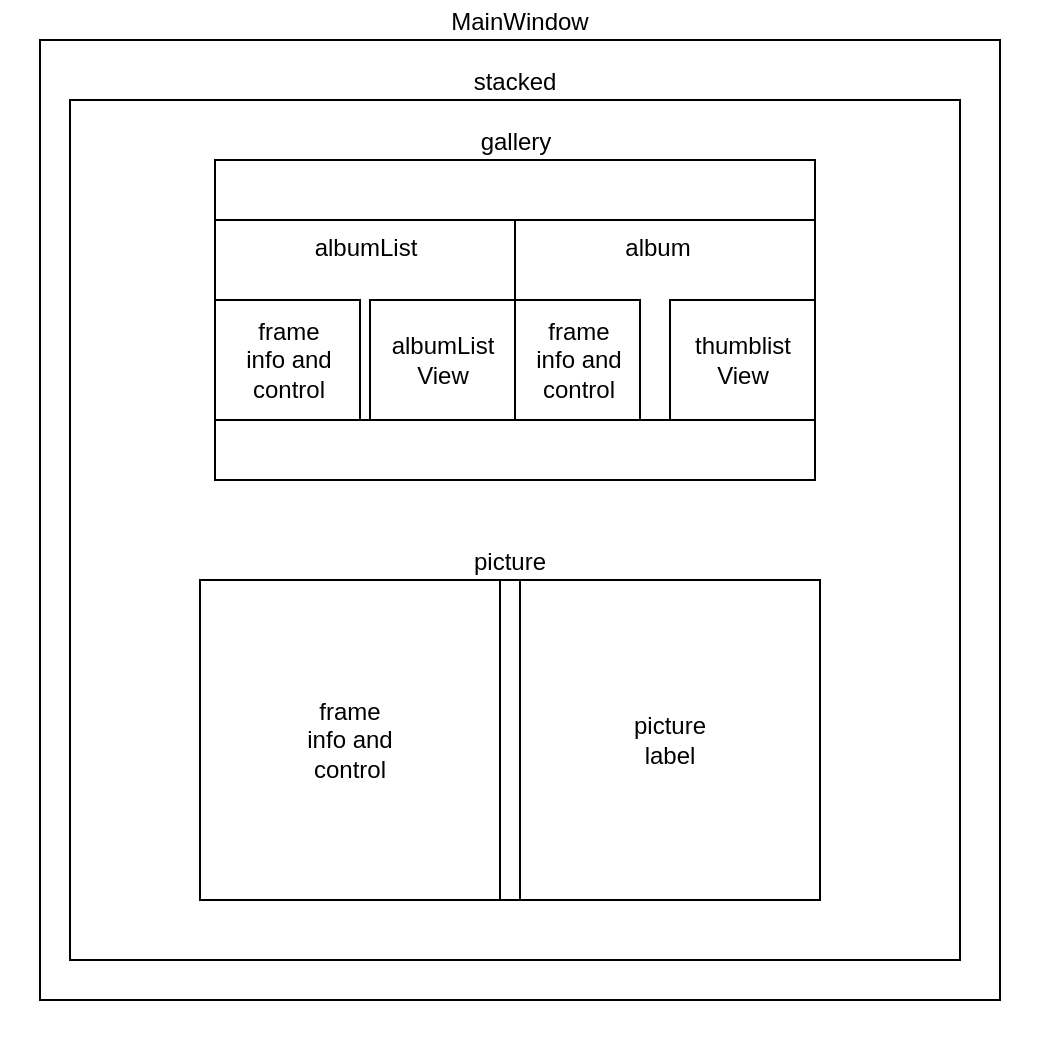 <mxfile version="22.0.8" type="github">
  <diagram name="Page-1" id="MPvFD_CSpWpx2nx-NXY_">
    <mxGraphModel dx="1213" dy="631" grid="1" gridSize="10" guides="1" tooltips="1" connect="1" arrows="1" fold="1" page="1" pageScale="1" pageWidth="827" pageHeight="1169" math="0" shadow="0">
      <root>
        <mxCell id="0" />
        <mxCell id="1" parent="0" />
        <mxCell id="hLIQjHfsMhH0FkPx-BCT-67" value="" style="group" parent="1" vertex="1" connectable="0">
          <mxGeometry x="30" y="180" width="520" height="520" as="geometry" />
        </mxCell>
        <mxCell id="hLIQjHfsMhH0FkPx-BCT-62" value="MainWindow" style="rounded=0;whiteSpace=wrap;html=1;verticalAlign=bottom;labelPosition=center;verticalLabelPosition=top;align=center;" parent="hLIQjHfsMhH0FkPx-BCT-67" vertex="1">
          <mxGeometry x="20" y="20" width="480" height="480" as="geometry" />
        </mxCell>
        <mxCell id="hLIQjHfsMhH0FkPx-BCT-65" value="stacked" style="rounded=0;whiteSpace=wrap;html=1;verticalAlign=bottom;labelPosition=center;verticalLabelPosition=top;align=center;" parent="hLIQjHfsMhH0FkPx-BCT-67" vertex="1">
          <mxGeometry x="35" y="50" width="445" height="430" as="geometry" />
        </mxCell>
        <mxCell id="hLIQjHfsMhH0FkPx-BCT-66" value="gallery" style="rounded=0;whiteSpace=wrap;html=1;labelPosition=center;verticalLabelPosition=top;align=center;verticalAlign=bottom;" parent="hLIQjHfsMhH0FkPx-BCT-67" vertex="1">
          <mxGeometry x="107.5" y="80" width="300" height="160" as="geometry" />
        </mxCell>
        <mxCell id="hLIQjHfsMhH0FkPx-BCT-69" value="album" style="rounded=0;whiteSpace=wrap;html=1;verticalAlign=top;" parent="hLIQjHfsMhH0FkPx-BCT-67" vertex="1">
          <mxGeometry x="250" y="110" width="157.5" height="100" as="geometry" />
        </mxCell>
        <mxCell id="hLIQjHfsMhH0FkPx-BCT-72" value="picture" style="rounded=0;whiteSpace=wrap;html=1;horizontal=1;verticalAlign=bottom;labelPosition=center;verticalLabelPosition=top;align=center;" parent="hLIQjHfsMhH0FkPx-BCT-67" vertex="1">
          <mxGeometry x="100" y="290" width="310" height="160" as="geometry" />
        </mxCell>
        <mxCell id="hLIQjHfsMhH0FkPx-BCT-74" value="picture&#xa;label" style="rounded=0;whiteSpace=wrap;html=1;" parent="hLIQjHfsMhH0FkPx-BCT-67" vertex="1">
          <mxGeometry x="260" y="290" width="150" height="160" as="geometry" />
        </mxCell>
        <mxCell id="hLIQjHfsMhH0FkPx-BCT-68" value="albumList" style="rounded=0;whiteSpace=wrap;html=1;verticalAlign=top;" parent="hLIQjHfsMhH0FkPx-BCT-67" vertex="1">
          <mxGeometry x="107.5" y="110" width="150" height="100" as="geometry" />
        </mxCell>
        <mxCell id="hLIQjHfsMhH0FkPx-BCT-73" value="frame&#xa;info and&#xa;control" style="rounded=0;whiteSpace=wrap;html=1;" parent="hLIQjHfsMhH0FkPx-BCT-67" vertex="1">
          <mxGeometry x="107.5" y="150" width="72.5" height="60" as="geometry" />
        </mxCell>
        <mxCell id="hLIQjHfsMhH0FkPx-BCT-71" value="frame&#xa;info and&#xa;control" style="rounded=0;whiteSpace=wrap;html=1;" parent="hLIQjHfsMhH0FkPx-BCT-67" vertex="1">
          <mxGeometry x="257.5" y="150" width="62.5" height="60" as="geometry" />
        </mxCell>
        <mxCell id="-Dh0ZfZzq2XgoxC1wfh3-1" value="frame&#xa;info and&#xa;control" style="rounded=0;whiteSpace=wrap;html=1;" vertex="1" parent="hLIQjHfsMhH0FkPx-BCT-67">
          <mxGeometry x="100" y="290" width="150" height="160" as="geometry" />
        </mxCell>
        <mxCell id="-Dh0ZfZzq2XgoxC1wfh3-2" value="thumblist View" style="rounded=0;whiteSpace=wrap;html=1;" vertex="1" parent="hLIQjHfsMhH0FkPx-BCT-67">
          <mxGeometry x="335" y="150" width="72.5" height="60" as="geometry" />
        </mxCell>
        <mxCell id="-Dh0ZfZzq2XgoxC1wfh3-3" value="albumList&lt;br&gt;View" style="rounded=0;whiteSpace=wrap;html=1;" vertex="1" parent="hLIQjHfsMhH0FkPx-BCT-67">
          <mxGeometry x="185" y="150" width="72.5" height="60" as="geometry" />
        </mxCell>
      </root>
    </mxGraphModel>
  </diagram>
</mxfile>
